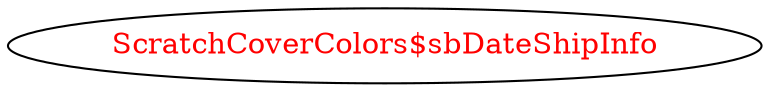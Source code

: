 digraph dependencyGraph {
 concentrate=true;
 ranksep="2.0";
 rankdir="LR"; 
 splines="ortho";
"ScratchCoverColors$sbDateShipInfo" [fontcolor="red"];
}